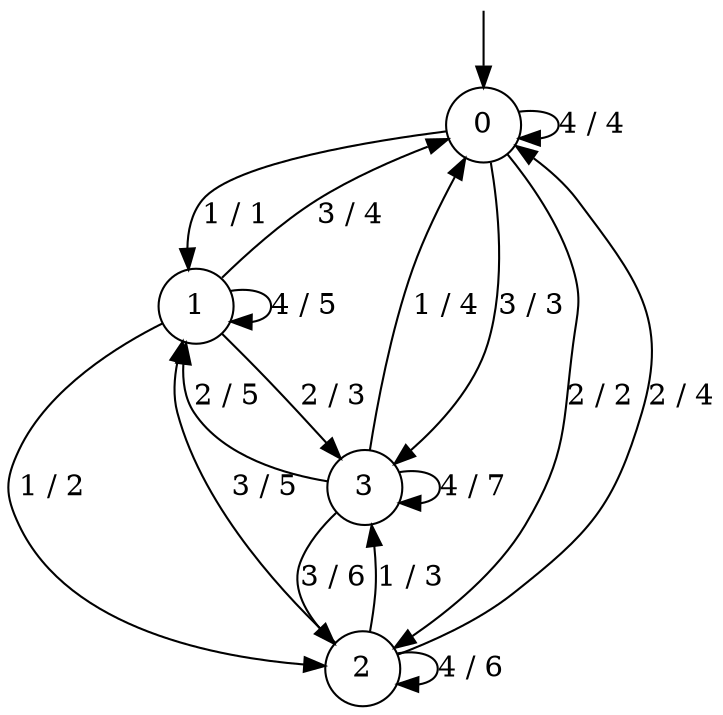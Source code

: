 digraph g {

	s0 [shape="circle" label="0"];
	s1 [shape="circle" label="1"];
	s2 [shape="circle" label="2"];
	s3 [shape="circle" label="3"];
	s0 -> s1 [label="1 / 1"];
	s0 -> s2 [label="2 / 2"];
	s0 -> s3 [label="3 / 3"];
	s0 -> s0 [label="4 / 4"];
	s1 -> s2 [label="1 / 2"];
	s1 -> s3 [label="2 / 3"];
	s1 -> s0 [label="3 / 4"];
	s1 -> s1 [label="4 / 5"];
	s2 -> s3 [label="1 / 3"];
	s2 -> s0 [label="2 / 4"];
	s2 -> s1 [label="3 / 5"];
	s2 -> s2 [label="4 / 6"];
	s3 -> s0 [label="1 / 4"];
	s3 -> s1 [label="2 / 5"];
	s3 -> s2 [label="3 / 6"];
	s3 -> s3 [label="4 / 7"];

__start0 [label="" shape="none" width="0" height="0"];
__start0 -> s0;

}
